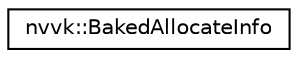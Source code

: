 digraph "Graphical Class Hierarchy"
{
 // LATEX_PDF_SIZE
  edge [fontname="Helvetica",fontsize="10",labelfontname="Helvetica",labelfontsize="10"];
  node [fontname="Helvetica",fontsize="10",shape=record];
  rankdir="LR";
  Node0 [label="nvvk::BakedAllocateInfo",height=0.2,width=0.4,color="black", fillcolor="white", style="filled",URL="$structnvvk_1_1_baked_allocate_info.html",tooltip=" "];
}
